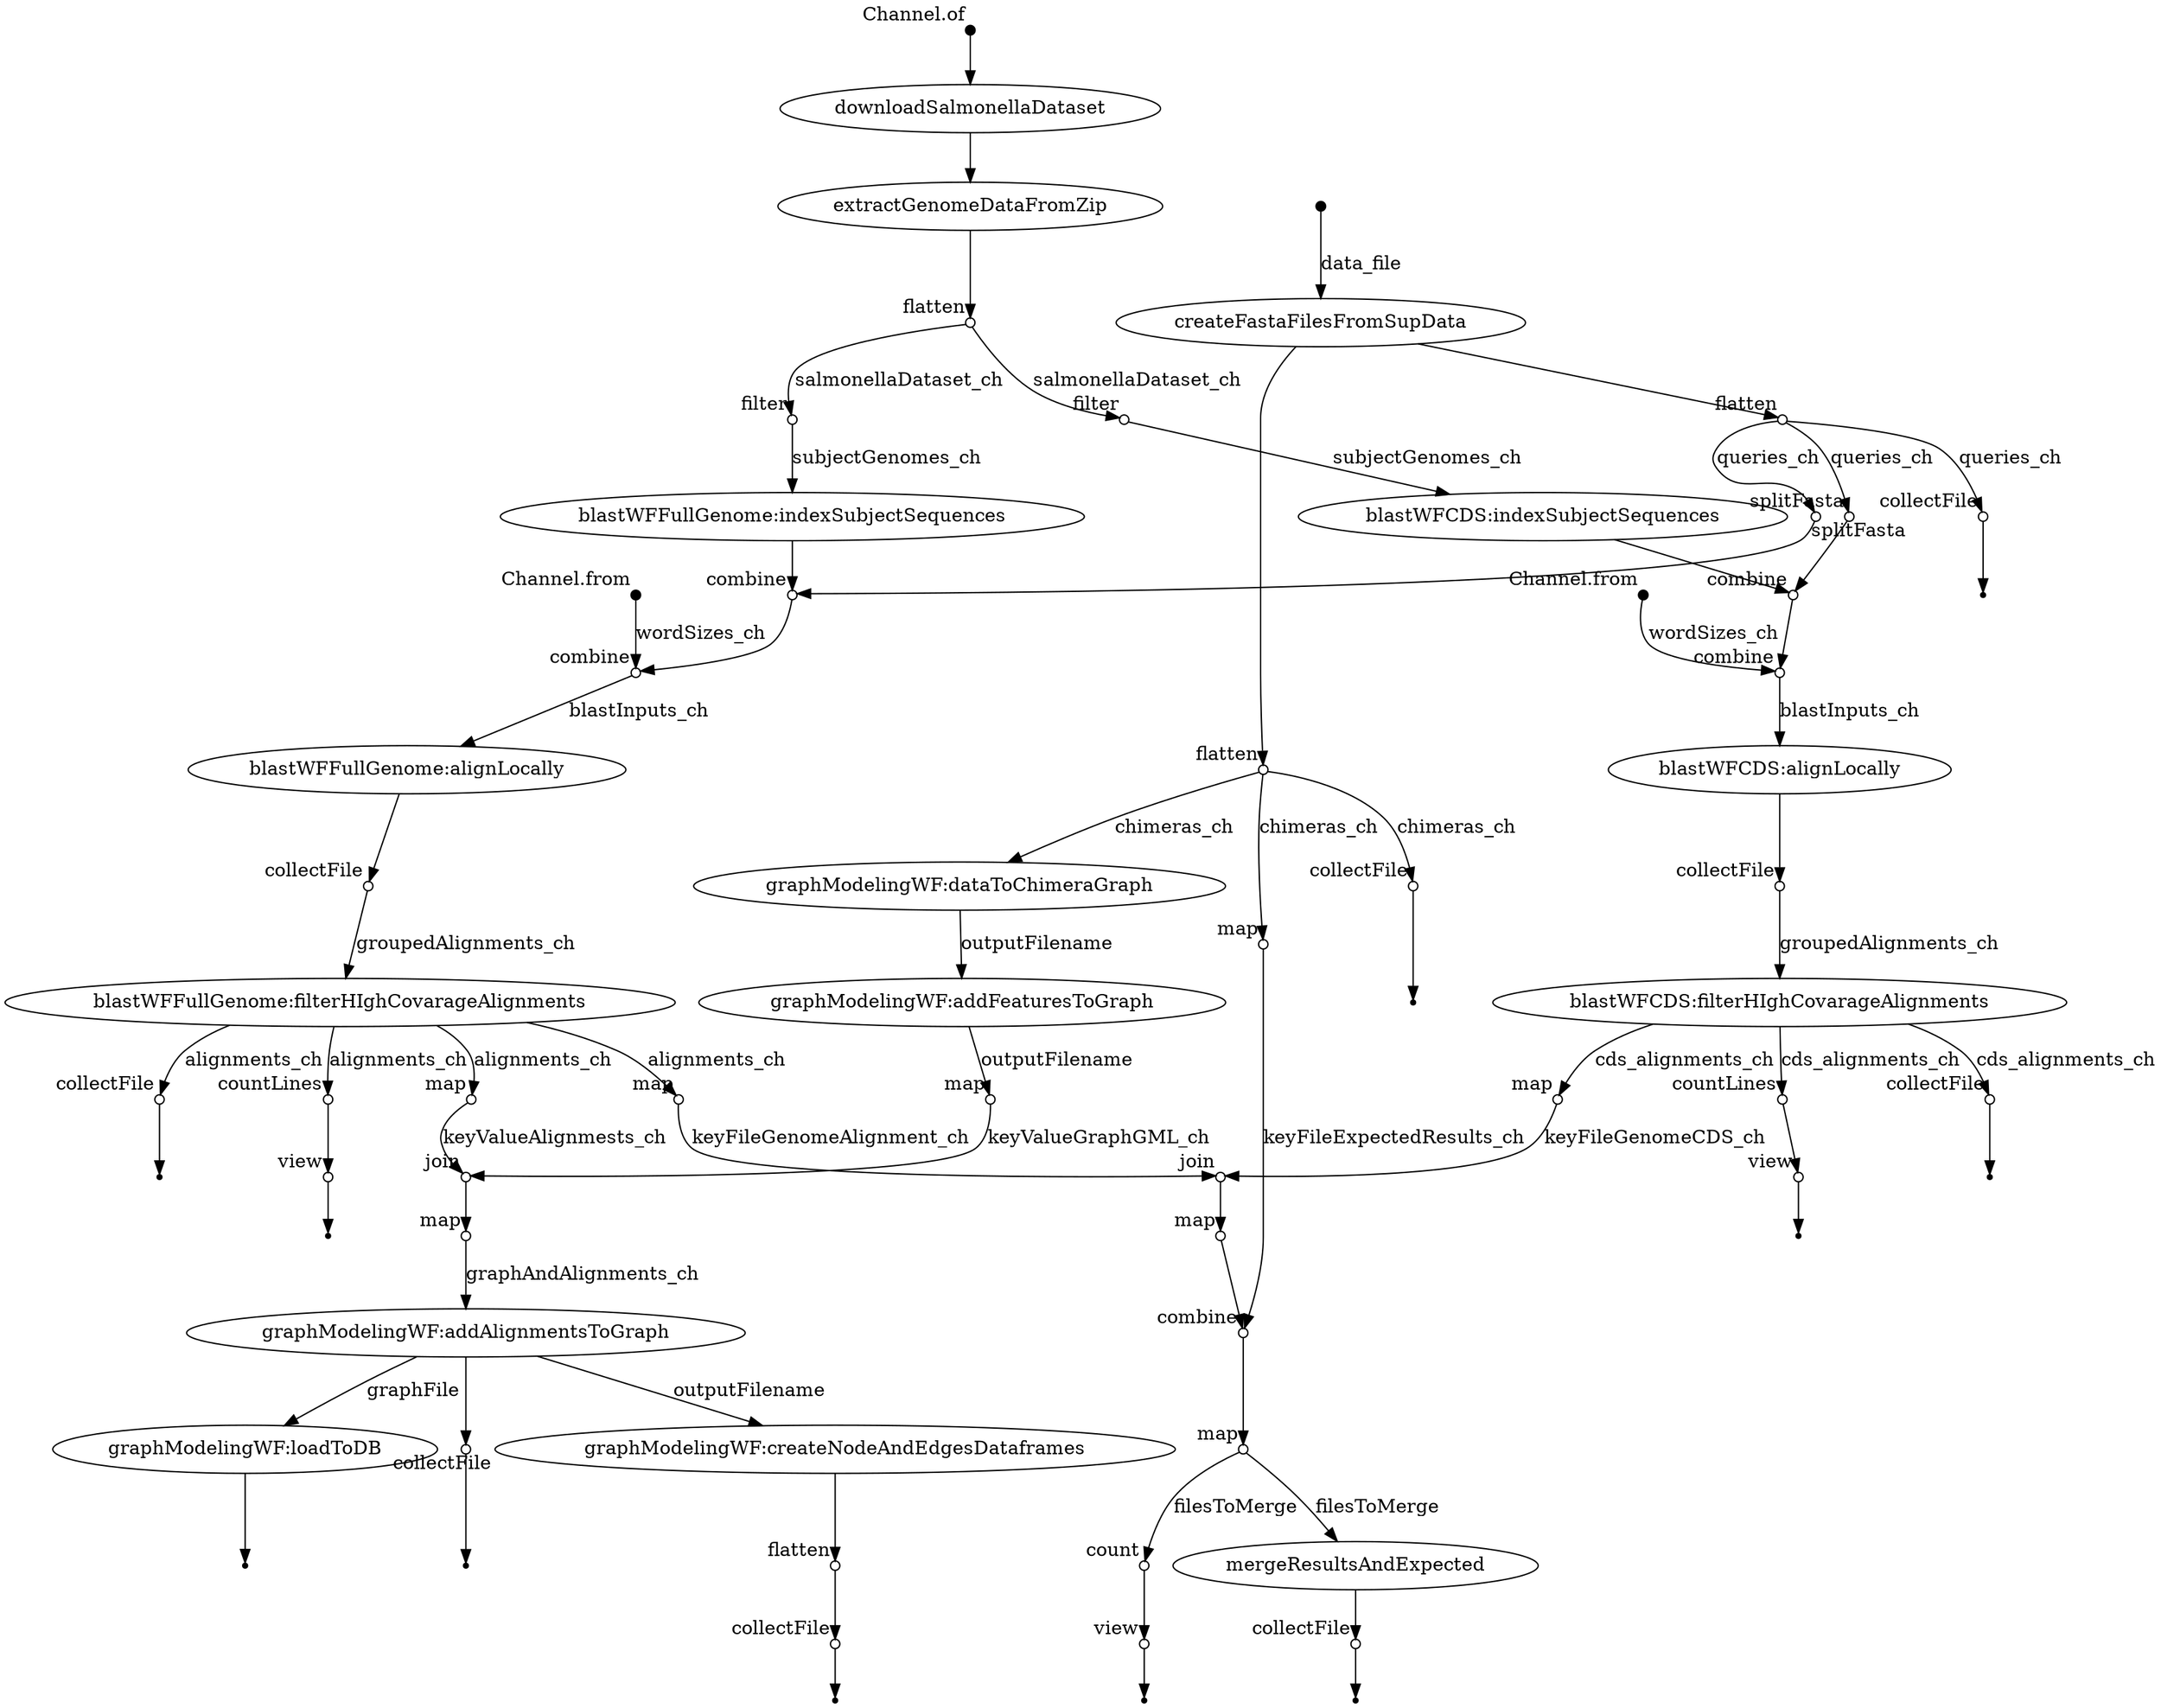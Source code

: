 digraph "dag" {
v0 [shape=point,label="",fixedsize=true,width=0.1,xlabel="Channel.of"];
v1 [label="downloadSalmonellaDataset"];
v0 -> v1;

v1 [label="downloadSalmonellaDataset"];
v2 [label="extractGenomeDataFromZip"];
v1 -> v2;

v2 [label="extractGenomeDataFromZip"];
v3 [shape=circle,label="",fixedsize=true,width=0.1,xlabel="flatten"];
v2 -> v3;

v3 [shape=circle,label="",fixedsize=true,width=0.1,xlabel="flatten"];
v4 [shape=circle,label="",fixedsize=true,width=0.1,xlabel="filter"];
v3 -> v4 [label="salmonellaDataset_ch"];

v4 [shape=circle,label="",fixedsize=true,width=0.1,xlabel="filter"];
v15 [label="blastWFFullGenome:indexSubjectSequences"];
v4 -> v15 [label="subjectGenomes_ch"];

v3 [shape=circle,label="",fixedsize=true,width=0.1,xlabel="flatten"];
v5 [shape=circle,label="",fixedsize=true,width=0.1,xlabel="filter"];
v3 -> v5 [label="salmonellaDataset_ch"];

v5 [shape=circle,label="",fixedsize=true,width=0.1,xlabel="filter"];
v28 [label="blastWFCDS:indexSubjectSequences"];
v5 -> v28 [label="subjectGenomes_ch"];

v6 [shape=point,label="",fixedsize=true,width=0.1];
v7 [label="createFastaFilesFromSupData"];
v6 -> v7 [label="data_file"];

v7 [label="createFastaFilesFromSupData"];
v8 [shape=circle,label="",fixedsize=true,width=0.1,xlabel="flatten"];
v7 -> v8;

v7 [label="createFastaFilesFromSupData"];
v9 [shape=circle,label="",fixedsize=true,width=0.1,xlabel="flatten"];
v7 -> v9;

v8 [shape=circle,label="",fixedsize=true,width=0.1,xlabel="flatten"];
v10 [shape=circle,label="",fixedsize=true,width=0.1,xlabel="collectFile"];
v8 -> v10 [label="queries_ch"];

v9 [shape=circle,label="",fixedsize=true,width=0.1,xlabel="flatten"];
v12 [shape=circle,label="",fixedsize=true,width=0.1,xlabel="collectFile"];
v9 -> v12 [label="chimeras_ch"];

v10 [shape=circle,label="",fixedsize=true,width=0.1,xlabel="collectFile"];
v11 [shape=point];
v10 -> v11;

v12 [shape=circle,label="",fixedsize=true,width=0.1,xlabel="collectFile"];
v13 [shape=point];
v12 -> v13;

v14 [shape=point,label="",fixedsize=true,width=0.1,xlabel="Channel.from"];
v18 [shape=circle,label="",fixedsize=true,width=0.1,xlabel="combine"];
v14 -> v18 [label="wordSizes_ch"];

v15 [label="blastWFFullGenome:indexSubjectSequences"];
v17 [shape=circle,label="",fixedsize=true,width=0.1,xlabel="combine"];
v15 -> v17;

v8 [shape=circle,label="",fixedsize=true,width=0.1,xlabel="flatten"];
v16 [shape=circle,label="",fixedsize=true,width=0.1,xlabel="splitFasta"];
v8 -> v16 [label="queries_ch"];

v16 [shape=circle,label="",fixedsize=true,width=0.1,xlabel="splitFasta"];
v17 [shape=circle,label="",fixedsize=true,width=0.1,xlabel="combine"];
v16 -> v17;

v17 [shape=circle,label="",fixedsize=true,width=0.1,xlabel="combine"];
v18 [shape=circle,label="",fixedsize=true,width=0.1,xlabel="combine"];
v17 -> v18;

v18 [shape=circle,label="",fixedsize=true,width=0.1,xlabel="combine"];
v19 [label="blastWFFullGenome:alignLocally"];
v18 -> v19 [label="blastInputs_ch"];

v19 [label="blastWFFullGenome:alignLocally"];
v20 [shape=circle,label="",fixedsize=true,width=0.1,xlabel="collectFile"];
v19 -> v20;

v20 [shape=circle,label="",fixedsize=true,width=0.1,xlabel="collectFile"];
v21 [label="blastWFFullGenome:filterHIghCovarageAlignments"];
v20 -> v21 [label="groupedAlignments_ch"];

v21 [label="blastWFFullGenome:filterHIghCovarageAlignments"];
v22 [shape=circle,label="",fixedsize=true,width=0.1,xlabel="countLines"];
v21 -> v22 [label="alignments_ch"];

v22 [shape=circle,label="",fixedsize=true,width=0.1,xlabel="countLines"];
v23 [shape=circle,label="",fixedsize=true,width=0.1,xlabel="view"];
v22 -> v23;

v23 [shape=circle,label="",fixedsize=true,width=0.1,xlabel="view"];
v24 [shape=point];
v23 -> v24;

v21 [label="blastWFFullGenome:filterHIghCovarageAlignments"];
v25 [shape=circle,label="",fixedsize=true,width=0.1,xlabel="collectFile"];
v21 -> v25 [label="alignments_ch"];

v25 [shape=circle,label="",fixedsize=true,width=0.1,xlabel="collectFile"];
v26 [shape=point];
v25 -> v26;

v27 [shape=point,label="",fixedsize=true,width=0.1,xlabel="Channel.from"];
v31 [shape=circle,label="",fixedsize=true,width=0.1,xlabel="combine"];
v27 -> v31 [label="wordSizes_ch"];

v28 [label="blastWFCDS:indexSubjectSequences"];
v30 [shape=circle,label="",fixedsize=true,width=0.1,xlabel="combine"];
v28 -> v30;

v8 [shape=circle,label="",fixedsize=true,width=0.1,xlabel="flatten"];
v29 [shape=circle,label="",fixedsize=true,width=0.1,xlabel="splitFasta"];
v8 -> v29 [label="queries_ch"];

v29 [shape=circle,label="",fixedsize=true,width=0.1,xlabel="splitFasta"];
v30 [shape=circle,label="",fixedsize=true,width=0.1,xlabel="combine"];
v29 -> v30;

v30 [shape=circle,label="",fixedsize=true,width=0.1,xlabel="combine"];
v31 [shape=circle,label="",fixedsize=true,width=0.1,xlabel="combine"];
v30 -> v31;

v31 [shape=circle,label="",fixedsize=true,width=0.1,xlabel="combine"];
v32 [label="blastWFCDS:alignLocally"];
v31 -> v32 [label="blastInputs_ch"];

v32 [label="blastWFCDS:alignLocally"];
v33 [shape=circle,label="",fixedsize=true,width=0.1,xlabel="collectFile"];
v32 -> v33;

v33 [shape=circle,label="",fixedsize=true,width=0.1,xlabel="collectFile"];
v34 [label="blastWFCDS:filterHIghCovarageAlignments"];
v33 -> v34 [label="groupedAlignments_ch"];

v34 [label="blastWFCDS:filterHIghCovarageAlignments"];
v35 [shape=circle,label="",fixedsize=true,width=0.1,xlabel="countLines"];
v34 -> v35 [label="cds_alignments_ch"];

v35 [shape=circle,label="",fixedsize=true,width=0.1,xlabel="countLines"];
v36 [shape=circle,label="",fixedsize=true,width=0.1,xlabel="view"];
v35 -> v36;

v36 [shape=circle,label="",fixedsize=true,width=0.1,xlabel="view"];
v37 [shape=point];
v36 -> v37;

v34 [label="blastWFCDS:filterHIghCovarageAlignments"];
v38 [shape=circle,label="",fixedsize=true,width=0.1,xlabel="collectFile"];
v34 -> v38 [label="cds_alignments_ch"];

v38 [shape=circle,label="",fixedsize=true,width=0.1,xlabel="collectFile"];
v39 [shape=point];
v38 -> v39;

v9 [shape=circle,label="",fixedsize=true,width=0.1,xlabel="flatten"];
v40 [label="graphModelingWF:dataToChimeraGraph"];
v9 -> v40 [label="chimeras_ch"];

v40 [label="graphModelingWF:dataToChimeraGraph"];
v41 [label="graphModelingWF:addFeaturesToGraph"];
v40 -> v41 [label="outputFilename"];

v41 [label="graphModelingWF:addFeaturesToGraph"];
v42 [shape=circle,label="",fixedsize=true,width=0.1,xlabel="map"];
v41 -> v42 [label="outputFilename"];

v42 [shape=circle,label="",fixedsize=true,width=0.1,xlabel="map"];
v44 [shape=circle,label="",fixedsize=true,width=0.1,xlabel="join"];
v42 -> v44 [label="keyValueGraphGML_ch"];

v21 [label="blastWFFullGenome:filterHIghCovarageAlignments"];
v43 [shape=circle,label="",fixedsize=true,width=0.1,xlabel="map"];
v21 -> v43 [label="alignments_ch"];

v43 [shape=circle,label="",fixedsize=true,width=0.1,xlabel="map"];
v44 [shape=circle,label="",fixedsize=true,width=0.1,xlabel="join"];
v43 -> v44 [label="keyValueAlignmests_ch"];

v44 [shape=circle,label="",fixedsize=true,width=0.1,xlabel="join"];
v45 [shape=circle,label="",fixedsize=true,width=0.1,xlabel="map"];
v44 -> v45;

v45 [shape=circle,label="",fixedsize=true,width=0.1,xlabel="map"];
v46 [label="graphModelingWF:addAlignmentsToGraph"];
v45 -> v46 [label="graphAndAlignments_ch"];

v46 [label="graphModelingWF:addAlignmentsToGraph"];
v47 [label="graphModelingWF:createNodeAndEdgesDataframes"];
v46 -> v47 [label="outputFilename"];

v47 [label="graphModelingWF:createNodeAndEdgesDataframes"];
v52 [shape=circle,label="",fixedsize=true,width=0.1,xlabel="flatten"];
v47 -> v52;

v46 [label="graphModelingWF:addAlignmentsToGraph"];
v48 [label="graphModelingWF:loadToDB"];
v46 -> v48 [label="graphFile"];

v48 [label="graphModelingWF:loadToDB"];
v49 [shape=point];
v48 -> v49;

v46 [label="graphModelingWF:addAlignmentsToGraph"];
v50 [shape=circle,label="",fixedsize=true,width=0.1,xlabel="collectFile"];
v46 -> v50;

v50 [shape=circle,label="",fixedsize=true,width=0.1,xlabel="collectFile"];
v51 [shape=point];
v50 -> v51;

v52 [shape=circle,label="",fixedsize=true,width=0.1,xlabel="flatten"];
v53 [shape=circle,label="",fixedsize=true,width=0.1,xlabel="collectFile"];
v52 -> v53;

v53 [shape=circle,label="",fixedsize=true,width=0.1,xlabel="collectFile"];
v54 [shape=point];
v53 -> v54;

v21 [label="blastWFFullGenome:filterHIghCovarageAlignments"];
v55 [shape=circle,label="",fixedsize=true,width=0.1,xlabel="map"];
v21 -> v55 [label="alignments_ch"];

v55 [shape=circle,label="",fixedsize=true,width=0.1,xlabel="map"];
v58 [shape=circle,label="",fixedsize=true,width=0.1,xlabel="join"];
v55 -> v58 [label="keyFileGenomeAlignment_ch"];

v34 [label="blastWFCDS:filterHIghCovarageAlignments"];
v56 [shape=circle,label="",fixedsize=true,width=0.1,xlabel="map"];
v34 -> v56 [label="cds_alignments_ch"];

v56 [shape=circle,label="",fixedsize=true,width=0.1,xlabel="map"];
v58 [shape=circle,label="",fixedsize=true,width=0.1,xlabel="join"];
v56 -> v58 [label="keyFileGenomeCDS_ch"];

v9 [shape=circle,label="",fixedsize=true,width=0.1,xlabel="flatten"];
v57 [shape=circle,label="",fixedsize=true,width=0.1,xlabel="map"];
v9 -> v57 [label="chimeras_ch"];

v57 [shape=circle,label="",fixedsize=true,width=0.1,xlabel="map"];
v60 [shape=circle,label="",fixedsize=true,width=0.1,xlabel="combine"];
v57 -> v60 [label="keyFileExpectedResults_ch"];

v58 [shape=circle,label="",fixedsize=true,width=0.1,xlabel="join"];
v59 [shape=circle,label="",fixedsize=true,width=0.1,xlabel="map"];
v58 -> v59;

v59 [shape=circle,label="",fixedsize=true,width=0.1,xlabel="map"];
v60 [shape=circle,label="",fixedsize=true,width=0.1,xlabel="combine"];
v59 -> v60;

v60 [shape=circle,label="",fixedsize=true,width=0.1,xlabel="combine"];
v61 [shape=circle,label="",fixedsize=true,width=0.1,xlabel="map"];
v60 -> v61;

v61 [shape=circle,label="",fixedsize=true,width=0.1,xlabel="map"];
v62 [shape=circle,label="",fixedsize=true,width=0.1,xlabel="count"];
v61 -> v62 [label="filesToMerge"];

v62 [shape=circle,label="",fixedsize=true,width=0.1,xlabel="count"];
v63 [shape=circle,label="",fixedsize=true,width=0.1,xlabel="view"];
v62 -> v63;

v63 [shape=circle,label="",fixedsize=true,width=0.1,xlabel="view"];
v64 [shape=point];
v63 -> v64;

v61 [shape=circle,label="",fixedsize=true,width=0.1,xlabel="map"];
v65 [label="mergeResultsAndExpected"];
v61 -> v65 [label="filesToMerge"];

v65 [label="mergeResultsAndExpected"];
v66 [shape=circle,label="",fixedsize=true,width=0.1,xlabel="collectFile"];
v65 -> v66;

v66 [shape=circle,label="",fixedsize=true,width=0.1,xlabel="collectFile"];
v67 [shape=point];
v66 -> v67;

}
